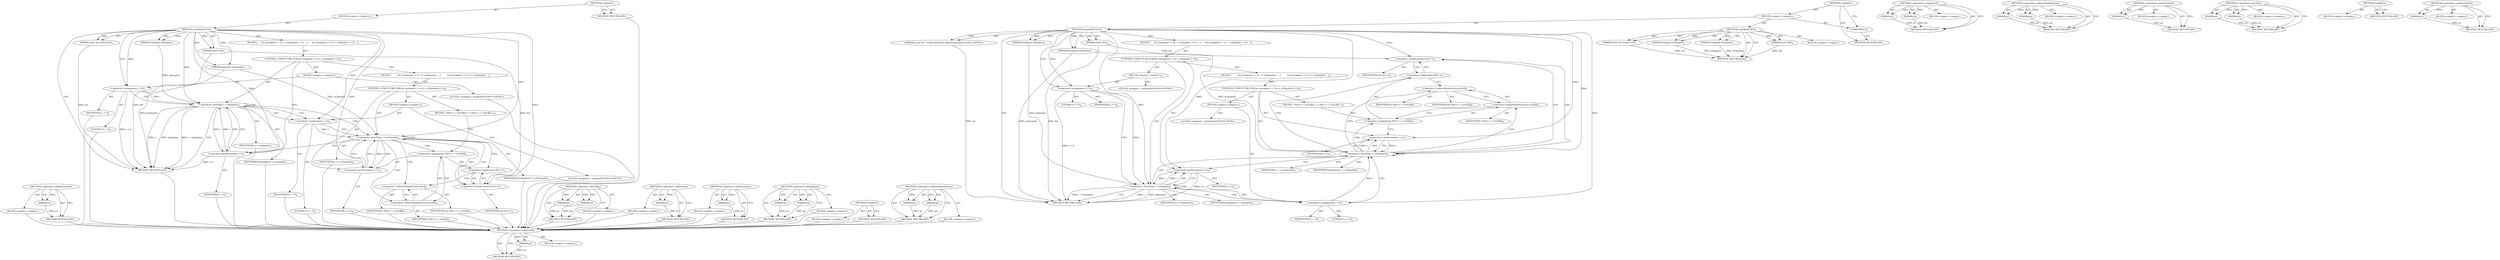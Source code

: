 digraph "&lt;operator&gt;.postIncrement" {
vulnerable_88 [label=<(METHOD,&lt;operator&gt;.postIncrement)>];
vulnerable_89 [label=<(PARAM,p1)>];
vulnerable_90 [label=<(BLOCK,&lt;empty&gt;,&lt;empty&gt;)>];
vulnerable_91 [label=<(METHOD_RETURN,ANY)>];
vulnerable_6 [label=<(METHOD,&lt;global&gt;)<SUB>1</SUB>>];
vulnerable_7 [label=<(BLOCK,&lt;empty&gt;,&lt;empty&gt;)<SUB>1</SUB>>];
vulnerable_8 [label=<(METHOD,copyMultiCh16)<SUB>1</SUB>>];
vulnerable_9 [label=<(PARAM,short *dst)<SUB>1</SUB>>];
vulnerable_10 [label=<(PARAM,const int *const *src)<SUB>1</SUB>>];
vulnerable_11 [label=<(PARAM,unsigned nSamples)<SUB>1</SUB>>];
vulnerable_12 [label=<(PARAM,unsigned nChannels)<SUB>1</SUB>>];
vulnerable_13 [label=<(BLOCK,{
     for (unsigned i = 0; i &lt; nSamples; ++i) ...,{
     for (unsigned i = 0; i &lt; nSamples; ++i) ...)<SUB>2</SUB>>];
vulnerable_14 [label=<(CONTROL_STRUCTURE,FOR,for (unsigned i = 0;i &lt; nSamples;++i))<SUB>3</SUB>>];
vulnerable_15 [label=<(BLOCK,&lt;empty&gt;,&lt;empty&gt;)<SUB>3</SUB>>];
vulnerable_16 [label="<(LOCAL,unsigned i: unsigned)<SUB>3</SUB>>"];
vulnerable_17 [label=<(&lt;operator&gt;.assignment,i = 0)<SUB>3</SUB>>];
vulnerable_18 [label=<(IDENTIFIER,i,i = 0)<SUB>3</SUB>>];
vulnerable_19 [label=<(LITERAL,0,i = 0)<SUB>3</SUB>>];
vulnerable_20 [label=<(&lt;operator&gt;.lessThan,i &lt; nSamples)<SUB>3</SUB>>];
vulnerable_21 [label=<(IDENTIFIER,i,i &lt; nSamples)<SUB>3</SUB>>];
vulnerable_22 [label=<(IDENTIFIER,nSamples,i &lt; nSamples)<SUB>3</SUB>>];
vulnerable_23 [label=<(&lt;operator&gt;.preIncrement,++i)<SUB>3</SUB>>];
vulnerable_24 [label=<(IDENTIFIER,i,++i)<SUB>3</SUB>>];
vulnerable_25 [label=<(BLOCK,{
         for (unsigned c = 0; c &lt; nChannels; ...,{
         for (unsigned c = 0; c &lt; nChannels; ...)<SUB>3</SUB>>];
vulnerable_26 [label=<(CONTROL_STRUCTURE,FOR,for (unsigned c = 0;c &lt; nChannels;++c))<SUB>4</SUB>>];
vulnerable_27 [label=<(BLOCK,&lt;empty&gt;,&lt;empty&gt;)<SUB>4</SUB>>];
vulnerable_28 [label="<(LOCAL,unsigned c: unsigned)<SUB>4</SUB>>"];
vulnerable_29 [label=<(&lt;operator&gt;.assignment,c = 0)<SUB>4</SUB>>];
vulnerable_30 [label=<(IDENTIFIER,c,c = 0)<SUB>4</SUB>>];
vulnerable_31 [label=<(LITERAL,0,c = 0)<SUB>4</SUB>>];
vulnerable_32 [label=<(&lt;operator&gt;.lessThan,c &lt; nChannels)<SUB>4</SUB>>];
vulnerable_33 [label=<(IDENTIFIER,c,c &lt; nChannels)<SUB>4</SUB>>];
vulnerable_34 [label=<(IDENTIFIER,nChannels,c &lt; nChannels)<SUB>4</SUB>>];
vulnerable_35 [label=<(&lt;operator&gt;.preIncrement,++c)<SUB>4</SUB>>];
vulnerable_36 [label=<(IDENTIFIER,c,++c)<SUB>4</SUB>>];
vulnerable_37 [label=<(BLOCK,{
 *dst++ = src[c][i];
 },{
 *dst++ = src[c][i];
 })<SUB>4</SUB>>];
vulnerable_38 [label=<(&lt;operator&gt;.assignment,*dst++ = src[c][i])<SUB>5</SUB>>];
vulnerable_39 [label=<(&lt;operator&gt;.indirection,*dst++)<SUB>5</SUB>>];
vulnerable_40 [label=<(&lt;operator&gt;.postIncrement,dst++)<SUB>5</SUB>>];
vulnerable_41 [label=<(IDENTIFIER,dst,dst++)<SUB>5</SUB>>];
vulnerable_42 [label=<(&lt;operator&gt;.indirectIndexAccess,src[c][i])<SUB>5</SUB>>];
vulnerable_43 [label=<(&lt;operator&gt;.indirectIndexAccess,src[c])<SUB>5</SUB>>];
vulnerable_44 [label=<(IDENTIFIER,src,*dst++ = src[c][i])<SUB>5</SUB>>];
vulnerable_45 [label=<(IDENTIFIER,c,*dst++ = src[c][i])<SUB>5</SUB>>];
vulnerable_46 [label=<(IDENTIFIER,i,*dst++ = src[c][i])<SUB>5</SUB>>];
vulnerable_47 [label=<(METHOD_RETURN,void)<SUB>1</SUB>>];
vulnerable_49 [label=<(METHOD_RETURN,ANY)<SUB>1</SUB>>];
vulnerable_75 [label=<(METHOD,&lt;operator&gt;.lessThan)>];
vulnerable_76 [label=<(PARAM,p1)>];
vulnerable_77 [label=<(PARAM,p2)>];
vulnerable_78 [label=<(BLOCK,&lt;empty&gt;,&lt;empty&gt;)>];
vulnerable_79 [label=<(METHOD_RETURN,ANY)>];
vulnerable_84 [label=<(METHOD,&lt;operator&gt;.indirection)>];
vulnerable_85 [label=<(PARAM,p1)>];
vulnerable_86 [label=<(BLOCK,&lt;empty&gt;,&lt;empty&gt;)>];
vulnerable_87 [label=<(METHOD_RETURN,ANY)>];
vulnerable_80 [label=<(METHOD,&lt;operator&gt;.preIncrement)>];
vulnerable_81 [label=<(PARAM,p1)>];
vulnerable_82 [label=<(BLOCK,&lt;empty&gt;,&lt;empty&gt;)>];
vulnerable_83 [label=<(METHOD_RETURN,ANY)>];
vulnerable_70 [label=<(METHOD,&lt;operator&gt;.assignment)>];
vulnerable_71 [label=<(PARAM,p1)>];
vulnerable_72 [label=<(PARAM,p2)>];
vulnerable_73 [label=<(BLOCK,&lt;empty&gt;,&lt;empty&gt;)>];
vulnerable_74 [label=<(METHOD_RETURN,ANY)>];
vulnerable_64 [label=<(METHOD,&lt;global&gt;)<SUB>1</SUB>>];
vulnerable_65 [label=<(BLOCK,&lt;empty&gt;,&lt;empty&gt;)>];
vulnerable_66 [label=<(METHOD_RETURN,ANY)>];
vulnerable_92 [label=<(METHOD,&lt;operator&gt;.indirectIndexAccess)>];
vulnerable_93 [label=<(PARAM,p1)>];
vulnerable_94 [label=<(PARAM,p2)>];
vulnerable_95 [label=<(BLOCK,&lt;empty&gt;,&lt;empty&gt;)>];
vulnerable_96 [label=<(METHOD_RETURN,ANY)>];
fixed_95 [label=<(METHOD,&lt;operator&gt;.indirection)>];
fixed_96 [label=<(PARAM,p1)>];
fixed_97 [label=<(BLOCK,&lt;empty&gt;,&lt;empty&gt;)>];
fixed_98 [label=<(METHOD_RETURN,ANY)>];
fixed_6 [label=<(METHOD,&lt;global&gt;)<SUB>1</SUB>>];
fixed_7 [label=<(BLOCK,&lt;empty&gt;,&lt;empty&gt;)<SUB>1</SUB>>];
fixed_8 [label=<(METHOD,copyMultiCh16)<SUB>1</SUB>>];
fixed_9 [label=<(PARAM,short *dst)<SUB>1</SUB>>];
fixed_10 [label=<(PARAM,const int *const *src)<SUB>1</SUB>>];
fixed_11 [label=<(PARAM,unsigned nSamples)<SUB>1</SUB>>];
fixed_12 [label=<(PARAM,unsigned nChannels)<SUB>1</SUB>>];
fixed_13 [label=<(BLOCK,&lt;empty&gt;,&lt;empty&gt;)>];
fixed_14 [label=<(METHOD_RETURN,void)<SUB>1</SUB>>];
fixed_16 [label=<(UNKNOWN,),))<SUB>1</SUB>>];
fixed_17 [label=<(METHOD,copyMultiCh16)<SUB>2</SUB>>];
fixed_18 [label=<(PARAM,short *dst)<SUB>2</SUB>>];
fixed_19 [label="<(PARAM,const int * src[FLACParser::kMaxChannels])<SUB>2</SUB>>"];
fixed_20 [label=<(PARAM,unsigned nSamples)<SUB>2</SUB>>];
fixed_21 [label=<(PARAM,unsigned nChannels)<SUB>2</SUB>>];
fixed_22 [label=<(BLOCK,{
     for (unsigned i = 0; i &lt; nSamples; ++i) ...,{
     for (unsigned i = 0; i &lt; nSamples; ++i) ...)<SUB>3</SUB>>];
fixed_23 [label=<(CONTROL_STRUCTURE,FOR,for (unsigned i = 0;i &lt; nSamples;++i))<SUB>4</SUB>>];
fixed_24 [label=<(BLOCK,&lt;empty&gt;,&lt;empty&gt;)<SUB>4</SUB>>];
fixed_25 [label="<(LOCAL,unsigned i: unsigned)<SUB>4</SUB>>"];
fixed_26 [label=<(&lt;operator&gt;.assignment,i = 0)<SUB>4</SUB>>];
fixed_27 [label=<(IDENTIFIER,i,i = 0)<SUB>4</SUB>>];
fixed_28 [label=<(LITERAL,0,i = 0)<SUB>4</SUB>>];
fixed_29 [label=<(&lt;operator&gt;.lessThan,i &lt; nSamples)<SUB>4</SUB>>];
fixed_30 [label=<(IDENTIFIER,i,i &lt; nSamples)<SUB>4</SUB>>];
fixed_31 [label=<(IDENTIFIER,nSamples,i &lt; nSamples)<SUB>4</SUB>>];
fixed_32 [label=<(&lt;operator&gt;.preIncrement,++i)<SUB>4</SUB>>];
fixed_33 [label=<(IDENTIFIER,i,++i)<SUB>4</SUB>>];
fixed_34 [label=<(BLOCK,{
         for (unsigned c = 0; c &lt; nChannels; ...,{
         for (unsigned c = 0; c &lt; nChannels; ...)<SUB>4</SUB>>];
fixed_35 [label=<(CONTROL_STRUCTURE,FOR,for (unsigned c = 0;c &lt; nChannels;++c))<SUB>5</SUB>>];
fixed_36 [label=<(BLOCK,&lt;empty&gt;,&lt;empty&gt;)<SUB>5</SUB>>];
fixed_37 [label="<(LOCAL,unsigned c: unsigned)<SUB>5</SUB>>"];
fixed_38 [label=<(&lt;operator&gt;.assignment,c = 0)<SUB>5</SUB>>];
fixed_39 [label=<(IDENTIFIER,c,c = 0)<SUB>5</SUB>>];
fixed_40 [label=<(LITERAL,0,c = 0)<SUB>5</SUB>>];
fixed_41 [label=<(&lt;operator&gt;.lessThan,c &lt; nChannels)<SUB>5</SUB>>];
fixed_42 [label=<(IDENTIFIER,c,c &lt; nChannels)<SUB>5</SUB>>];
fixed_43 [label=<(IDENTIFIER,nChannels,c &lt; nChannels)<SUB>5</SUB>>];
fixed_44 [label=<(&lt;operator&gt;.preIncrement,++c)<SUB>5</SUB>>];
fixed_45 [label=<(IDENTIFIER,c,++c)<SUB>5</SUB>>];
fixed_46 [label=<(BLOCK,{
 *dst++ = src[c][i];
 },{
 *dst++ = src[c][i];
 })<SUB>5</SUB>>];
fixed_47 [label=<(&lt;operator&gt;.assignment,*dst++ = src[c][i])<SUB>6</SUB>>];
fixed_48 [label=<(&lt;operator&gt;.indirection,*dst++)<SUB>6</SUB>>];
fixed_49 [label=<(&lt;operator&gt;.postIncrement,dst++)<SUB>6</SUB>>];
fixed_50 [label=<(IDENTIFIER,dst,dst++)<SUB>6</SUB>>];
fixed_51 [label=<(&lt;operator&gt;.indirectIndexAccess,src[c][i])<SUB>6</SUB>>];
fixed_52 [label=<(&lt;operator&gt;.indirectIndexAccess,src[c])<SUB>6</SUB>>];
fixed_53 [label=<(IDENTIFIER,src,*dst++ = src[c][i])<SUB>6</SUB>>];
fixed_54 [label=<(IDENTIFIER,c,*dst++ = src[c][i])<SUB>6</SUB>>];
fixed_55 [label=<(IDENTIFIER,i,*dst++ = src[c][i])<SUB>6</SUB>>];
fixed_56 [label=<(METHOD_RETURN,void)<SUB>2</SUB>>];
fixed_58 [label=<(METHOD_RETURN,ANY)<SUB>1</SUB>>];
fixed_81 [label=<(METHOD,&lt;operator&gt;.assignment)>];
fixed_82 [label=<(PARAM,p1)>];
fixed_83 [label=<(PARAM,p2)>];
fixed_84 [label=<(BLOCK,&lt;empty&gt;,&lt;empty&gt;)>];
fixed_85 [label=<(METHOD_RETURN,ANY)>];
fixed_103 [label=<(METHOD,&lt;operator&gt;.indirectIndexAccess)>];
fixed_104 [label=<(PARAM,p1)>];
fixed_105 [label=<(PARAM,p2)>];
fixed_106 [label=<(BLOCK,&lt;empty&gt;,&lt;empty&gt;)>];
fixed_107 [label=<(METHOD_RETURN,ANY)>];
fixed_91 [label=<(METHOD,&lt;operator&gt;.preIncrement)>];
fixed_92 [label=<(PARAM,p1)>];
fixed_93 [label=<(BLOCK,&lt;empty&gt;,&lt;empty&gt;)>];
fixed_94 [label=<(METHOD_RETURN,ANY)>];
fixed_86 [label=<(METHOD,&lt;operator&gt;.lessThan)>];
fixed_87 [label=<(PARAM,p1)>];
fixed_88 [label=<(PARAM,p2)>];
fixed_89 [label=<(BLOCK,&lt;empty&gt;,&lt;empty&gt;)>];
fixed_90 [label=<(METHOD_RETURN,ANY)>];
fixed_75 [label=<(METHOD,&lt;global&gt;)<SUB>1</SUB>>];
fixed_76 [label=<(BLOCK,&lt;empty&gt;,&lt;empty&gt;)>];
fixed_77 [label=<(METHOD_RETURN,ANY)>];
fixed_99 [label=<(METHOD,&lt;operator&gt;.postIncrement)>];
fixed_100 [label=<(PARAM,p1)>];
fixed_101 [label=<(BLOCK,&lt;empty&gt;,&lt;empty&gt;)>];
fixed_102 [label=<(METHOD_RETURN,ANY)>];
vulnerable_88 -> vulnerable_89  [key=0, label="AST: "];
vulnerable_88 -> vulnerable_89  [key=1, label="DDG: "];
vulnerable_88 -> vulnerable_90  [key=0, label="AST: "];
vulnerable_88 -> vulnerable_91  [key=0, label="AST: "];
vulnerable_88 -> vulnerable_91  [key=1, label="CFG: "];
vulnerable_89 -> vulnerable_91  [key=0, label="DDG: p1"];
vulnerable_90 -> fixed_95  [key=0];
vulnerable_91 -> fixed_95  [key=0];
vulnerable_6 -> vulnerable_7  [key=0, label="AST: "];
vulnerable_6 -> vulnerable_49  [key=0, label="AST: "];
vulnerable_6 -> vulnerable_49  [key=1, label="CFG: "];
vulnerable_7 -> vulnerable_8  [key=0, label="AST: "];
vulnerable_8 -> vulnerable_9  [key=0, label="AST: "];
vulnerable_8 -> vulnerable_9  [key=1, label="DDG: "];
vulnerable_8 -> vulnerable_10  [key=0, label="AST: "];
vulnerable_8 -> vulnerable_10  [key=1, label="DDG: "];
vulnerable_8 -> vulnerable_11  [key=0, label="AST: "];
vulnerable_8 -> vulnerable_11  [key=1, label="DDG: "];
vulnerable_8 -> vulnerable_12  [key=0, label="AST: "];
vulnerable_8 -> vulnerable_12  [key=1, label="DDG: "];
vulnerable_8 -> vulnerable_13  [key=0, label="AST: "];
vulnerable_8 -> vulnerable_47  [key=0, label="AST: "];
vulnerable_8 -> vulnerable_17  [key=0, label="CFG: "];
vulnerable_8 -> vulnerable_17  [key=1, label="DDG: "];
vulnerable_8 -> vulnerable_20  [key=0, label="DDG: "];
vulnerable_8 -> vulnerable_23  [key=0, label="DDG: "];
vulnerable_8 -> vulnerable_29  [key=0, label="DDG: "];
vulnerable_8 -> vulnerable_32  [key=0, label="DDG: "];
vulnerable_8 -> vulnerable_35  [key=0, label="DDG: "];
vulnerable_8 -> vulnerable_40  [key=0, label="DDG: "];
vulnerable_9 -> vulnerable_47  [key=0, label="DDG: dst"];
vulnerable_9 -> vulnerable_40  [key=0, label="DDG: dst"];
vulnerable_10 -> vulnerable_47  [key=0, label="DDG: src"];
vulnerable_11 -> vulnerable_20  [key=0, label="DDG: nSamples"];
vulnerable_12 -> vulnerable_47  [key=0, label="DDG: nChannels"];
vulnerable_12 -> vulnerable_32  [key=0, label="DDG: nChannels"];
vulnerable_13 -> vulnerable_14  [key=0, label="AST: "];
vulnerable_14 -> vulnerable_15  [key=0, label="AST: "];
vulnerable_14 -> vulnerable_20  [key=0, label="AST: "];
vulnerable_14 -> vulnerable_23  [key=0, label="AST: "];
vulnerable_14 -> vulnerable_25  [key=0, label="AST: "];
vulnerable_15 -> vulnerable_16  [key=0, label="AST: "];
vulnerable_15 -> vulnerable_17  [key=0, label="AST: "];
vulnerable_16 -> fixed_95  [key=0];
vulnerable_17 -> vulnerable_18  [key=0, label="AST: "];
vulnerable_17 -> vulnerable_19  [key=0, label="AST: "];
vulnerable_17 -> vulnerable_20  [key=0, label="CFG: "];
vulnerable_17 -> vulnerable_20  [key=1, label="DDG: i"];
vulnerable_17 -> vulnerable_47  [key=0, label="DDG: i = 0"];
vulnerable_18 -> fixed_95  [key=0];
vulnerable_19 -> fixed_95  [key=0];
vulnerable_20 -> vulnerable_21  [key=0, label="AST: "];
vulnerable_20 -> vulnerable_22  [key=0, label="AST: "];
vulnerable_20 -> vulnerable_47  [key=0, label="CFG: "];
vulnerable_20 -> vulnerable_47  [key=1, label="DDG: i"];
vulnerable_20 -> vulnerable_47  [key=2, label="DDG: nSamples"];
vulnerable_20 -> vulnerable_47  [key=3, label="DDG: i &lt; nSamples"];
vulnerable_20 -> vulnerable_29  [key=0, label="CFG: "];
vulnerable_20 -> vulnerable_29  [key=1, label="CDG: "];
vulnerable_20 -> vulnerable_23  [key=0, label="DDG: i"];
vulnerable_20 -> vulnerable_23  [key=1, label="CDG: "];
vulnerable_20 -> vulnerable_32  [key=0, label="CDG: "];
vulnerable_20 -> vulnerable_20  [key=0, label="CDG: "];
vulnerable_21 -> fixed_95  [key=0];
vulnerable_22 -> fixed_95  [key=0];
vulnerable_23 -> vulnerable_24  [key=0, label="AST: "];
vulnerable_23 -> vulnerable_20  [key=0, label="CFG: "];
vulnerable_23 -> vulnerable_20  [key=1, label="DDG: i"];
vulnerable_23 -> vulnerable_47  [key=0, label="DDG: ++i"];
vulnerable_24 -> fixed_95  [key=0];
vulnerable_25 -> vulnerable_26  [key=0, label="AST: "];
vulnerable_26 -> vulnerable_27  [key=0, label="AST: "];
vulnerable_26 -> vulnerable_32  [key=0, label="AST: "];
vulnerable_26 -> vulnerable_35  [key=0, label="AST: "];
vulnerable_26 -> vulnerable_37  [key=0, label="AST: "];
vulnerable_27 -> vulnerable_28  [key=0, label="AST: "];
vulnerable_27 -> vulnerable_29  [key=0, label="AST: "];
vulnerable_28 -> fixed_95  [key=0];
vulnerable_29 -> vulnerable_30  [key=0, label="AST: "];
vulnerable_29 -> vulnerable_31  [key=0, label="AST: "];
vulnerable_29 -> vulnerable_32  [key=0, label="CFG: "];
vulnerable_29 -> vulnerable_32  [key=1, label="DDG: c"];
vulnerable_30 -> fixed_95  [key=0];
vulnerable_31 -> fixed_95  [key=0];
vulnerable_32 -> vulnerable_33  [key=0, label="AST: "];
vulnerable_32 -> vulnerable_34  [key=0, label="AST: "];
vulnerable_32 -> vulnerable_40  [key=0, label="CFG: "];
vulnerable_32 -> vulnerable_40  [key=1, label="CDG: "];
vulnerable_32 -> vulnerable_23  [key=0, label="CFG: "];
vulnerable_32 -> vulnerable_35  [key=0, label="DDG: c"];
vulnerable_32 -> vulnerable_35  [key=1, label="CDG: "];
vulnerable_32 -> vulnerable_32  [key=0, label="CDG: "];
vulnerable_32 -> vulnerable_42  [key=0, label="CDG: "];
vulnerable_32 -> vulnerable_38  [key=0, label="CDG: "];
vulnerable_32 -> vulnerable_39  [key=0, label="CDG: "];
vulnerable_32 -> vulnerable_43  [key=0, label="CDG: "];
vulnerable_33 -> fixed_95  [key=0];
vulnerable_34 -> fixed_95  [key=0];
vulnerable_35 -> vulnerable_36  [key=0, label="AST: "];
vulnerable_35 -> vulnerable_32  [key=0, label="CFG: "];
vulnerable_35 -> vulnerable_32  [key=1, label="DDG: c"];
vulnerable_36 -> fixed_95  [key=0];
vulnerable_37 -> vulnerable_38  [key=0, label="AST: "];
vulnerable_38 -> vulnerable_39  [key=0, label="AST: "];
vulnerable_38 -> vulnerable_42  [key=0, label="AST: "];
vulnerable_38 -> vulnerable_35  [key=0, label="CFG: "];
vulnerable_39 -> vulnerable_40  [key=0, label="AST: "];
vulnerable_39 -> vulnerable_43  [key=0, label="CFG: "];
vulnerable_40 -> vulnerable_41  [key=0, label="AST: "];
vulnerable_40 -> vulnerable_39  [key=0, label="CFG: "];
vulnerable_41 -> fixed_95  [key=0];
vulnerable_42 -> vulnerable_43  [key=0, label="AST: "];
vulnerable_42 -> vulnerable_46  [key=0, label="AST: "];
vulnerable_42 -> vulnerable_38  [key=0, label="CFG: "];
vulnerable_43 -> vulnerable_44  [key=0, label="AST: "];
vulnerable_43 -> vulnerable_45  [key=0, label="AST: "];
vulnerable_43 -> vulnerable_42  [key=0, label="CFG: "];
vulnerable_44 -> fixed_95  [key=0];
vulnerable_45 -> fixed_95  [key=0];
vulnerable_46 -> fixed_95  [key=0];
vulnerable_47 -> fixed_95  [key=0];
vulnerable_49 -> fixed_95  [key=0];
vulnerable_75 -> vulnerable_76  [key=0, label="AST: "];
vulnerable_75 -> vulnerable_76  [key=1, label="DDG: "];
vulnerable_75 -> vulnerable_78  [key=0, label="AST: "];
vulnerable_75 -> vulnerable_77  [key=0, label="AST: "];
vulnerable_75 -> vulnerable_77  [key=1, label="DDG: "];
vulnerable_75 -> vulnerable_79  [key=0, label="AST: "];
vulnerable_75 -> vulnerable_79  [key=1, label="CFG: "];
vulnerable_76 -> vulnerable_79  [key=0, label="DDG: p1"];
vulnerable_77 -> vulnerable_79  [key=0, label="DDG: p2"];
vulnerable_78 -> fixed_95  [key=0];
vulnerable_79 -> fixed_95  [key=0];
vulnerable_84 -> vulnerable_85  [key=0, label="AST: "];
vulnerable_84 -> vulnerable_85  [key=1, label="DDG: "];
vulnerable_84 -> vulnerable_86  [key=0, label="AST: "];
vulnerable_84 -> vulnerable_87  [key=0, label="AST: "];
vulnerable_84 -> vulnerable_87  [key=1, label="CFG: "];
vulnerable_85 -> vulnerable_87  [key=0, label="DDG: p1"];
vulnerable_86 -> fixed_95  [key=0];
vulnerable_87 -> fixed_95  [key=0];
vulnerable_80 -> vulnerable_81  [key=0, label="AST: "];
vulnerable_80 -> vulnerable_81  [key=1, label="DDG: "];
vulnerable_80 -> vulnerable_82  [key=0, label="AST: "];
vulnerable_80 -> vulnerable_83  [key=0, label="AST: "];
vulnerable_80 -> vulnerable_83  [key=1, label="CFG: "];
vulnerable_81 -> vulnerable_83  [key=0, label="DDG: p1"];
vulnerable_82 -> fixed_95  [key=0];
vulnerable_83 -> fixed_95  [key=0];
vulnerable_70 -> vulnerable_71  [key=0, label="AST: "];
vulnerable_70 -> vulnerable_71  [key=1, label="DDG: "];
vulnerable_70 -> vulnerable_73  [key=0, label="AST: "];
vulnerable_70 -> vulnerable_72  [key=0, label="AST: "];
vulnerable_70 -> vulnerable_72  [key=1, label="DDG: "];
vulnerable_70 -> vulnerable_74  [key=0, label="AST: "];
vulnerable_70 -> vulnerable_74  [key=1, label="CFG: "];
vulnerable_71 -> vulnerable_74  [key=0, label="DDG: p1"];
vulnerable_72 -> vulnerable_74  [key=0, label="DDG: p2"];
vulnerable_73 -> fixed_95  [key=0];
vulnerable_74 -> fixed_95  [key=0];
vulnerable_64 -> vulnerable_65  [key=0, label="AST: "];
vulnerable_64 -> vulnerable_66  [key=0, label="AST: "];
vulnerable_64 -> vulnerable_66  [key=1, label="CFG: "];
vulnerable_65 -> fixed_95  [key=0];
vulnerable_66 -> fixed_95  [key=0];
vulnerable_92 -> vulnerable_93  [key=0, label="AST: "];
vulnerable_92 -> vulnerable_93  [key=1, label="DDG: "];
vulnerable_92 -> vulnerable_95  [key=0, label="AST: "];
vulnerable_92 -> vulnerable_94  [key=0, label="AST: "];
vulnerable_92 -> vulnerable_94  [key=1, label="DDG: "];
vulnerable_92 -> vulnerable_96  [key=0, label="AST: "];
vulnerable_92 -> vulnerable_96  [key=1, label="CFG: "];
vulnerable_93 -> vulnerable_96  [key=0, label="DDG: p1"];
vulnerable_94 -> vulnerable_96  [key=0, label="DDG: p2"];
vulnerable_95 -> fixed_95  [key=0];
vulnerable_96 -> fixed_95  [key=0];
fixed_95 -> fixed_96  [key=0, label="AST: "];
fixed_95 -> fixed_96  [key=1, label="DDG: "];
fixed_95 -> fixed_97  [key=0, label="AST: "];
fixed_95 -> fixed_98  [key=0, label="AST: "];
fixed_95 -> fixed_98  [key=1, label="CFG: "];
fixed_96 -> fixed_98  [key=0, label="DDG: p1"];
fixed_6 -> fixed_7  [key=0, label="AST: "];
fixed_6 -> fixed_58  [key=0, label="AST: "];
fixed_6 -> fixed_16  [key=0, label="CFG: "];
fixed_7 -> fixed_8  [key=0, label="AST: "];
fixed_7 -> fixed_16  [key=0, label="AST: "];
fixed_7 -> fixed_17  [key=0, label="AST: "];
fixed_8 -> fixed_9  [key=0, label="AST: "];
fixed_8 -> fixed_9  [key=1, label="DDG: "];
fixed_8 -> fixed_10  [key=0, label="AST: "];
fixed_8 -> fixed_10  [key=1, label="DDG: "];
fixed_8 -> fixed_11  [key=0, label="AST: "];
fixed_8 -> fixed_11  [key=1, label="DDG: "];
fixed_8 -> fixed_12  [key=0, label="AST: "];
fixed_8 -> fixed_12  [key=1, label="DDG: "];
fixed_8 -> fixed_13  [key=0, label="AST: "];
fixed_8 -> fixed_14  [key=0, label="AST: "];
fixed_8 -> fixed_14  [key=1, label="CFG: "];
fixed_9 -> fixed_14  [key=0, label="DDG: dst"];
fixed_10 -> fixed_14  [key=0, label="DDG: src"];
fixed_11 -> fixed_14  [key=0, label="DDG: nSamples"];
fixed_12 -> fixed_14  [key=0, label="DDG: nChannels"];
fixed_16 -> fixed_58  [key=0, label="CFG: "];
fixed_17 -> fixed_18  [key=0, label="AST: "];
fixed_17 -> fixed_18  [key=1, label="DDG: "];
fixed_17 -> fixed_19  [key=0, label="AST: "];
fixed_17 -> fixed_19  [key=1, label="DDG: "];
fixed_17 -> fixed_20  [key=0, label="AST: "];
fixed_17 -> fixed_20  [key=1, label="DDG: "];
fixed_17 -> fixed_21  [key=0, label="AST: "];
fixed_17 -> fixed_21  [key=1, label="DDG: "];
fixed_17 -> fixed_22  [key=0, label="AST: "];
fixed_17 -> fixed_56  [key=0, label="AST: "];
fixed_17 -> fixed_26  [key=0, label="CFG: "];
fixed_17 -> fixed_26  [key=1, label="DDG: "];
fixed_17 -> fixed_29  [key=0, label="DDG: "];
fixed_17 -> fixed_32  [key=0, label="DDG: "];
fixed_17 -> fixed_38  [key=0, label="DDG: "];
fixed_17 -> fixed_41  [key=0, label="DDG: "];
fixed_17 -> fixed_44  [key=0, label="DDG: "];
fixed_17 -> fixed_49  [key=0, label="DDG: "];
fixed_18 -> fixed_56  [key=0, label="DDG: dst"];
fixed_18 -> fixed_49  [key=0, label="DDG: dst"];
fixed_19 -> fixed_56  [key=0, label="DDG: src"];
fixed_20 -> fixed_29  [key=0, label="DDG: nSamples"];
fixed_21 -> fixed_56  [key=0, label="DDG: nChannels"];
fixed_21 -> fixed_41  [key=0, label="DDG: nChannels"];
fixed_22 -> fixed_23  [key=0, label="AST: "];
fixed_23 -> fixed_24  [key=0, label="AST: "];
fixed_23 -> fixed_29  [key=0, label="AST: "];
fixed_23 -> fixed_32  [key=0, label="AST: "];
fixed_23 -> fixed_34  [key=0, label="AST: "];
fixed_24 -> fixed_25  [key=0, label="AST: "];
fixed_24 -> fixed_26  [key=0, label="AST: "];
fixed_26 -> fixed_27  [key=0, label="AST: "];
fixed_26 -> fixed_28  [key=0, label="AST: "];
fixed_26 -> fixed_29  [key=0, label="CFG: "];
fixed_26 -> fixed_29  [key=1, label="DDG: i"];
fixed_26 -> fixed_56  [key=0, label="DDG: i = 0"];
fixed_29 -> fixed_30  [key=0, label="AST: "];
fixed_29 -> fixed_31  [key=0, label="AST: "];
fixed_29 -> fixed_56  [key=0, label="CFG: "];
fixed_29 -> fixed_56  [key=1, label="DDG: i"];
fixed_29 -> fixed_56  [key=2, label="DDG: nSamples"];
fixed_29 -> fixed_56  [key=3, label="DDG: i &lt; nSamples"];
fixed_29 -> fixed_38  [key=0, label="CFG: "];
fixed_29 -> fixed_38  [key=1, label="CDG: "];
fixed_29 -> fixed_32  [key=0, label="DDG: i"];
fixed_29 -> fixed_32  [key=1, label="CDG: "];
fixed_29 -> fixed_29  [key=0, label="CDG: "];
fixed_29 -> fixed_41  [key=0, label="CDG: "];
fixed_32 -> fixed_33  [key=0, label="AST: "];
fixed_32 -> fixed_29  [key=0, label="CFG: "];
fixed_32 -> fixed_29  [key=1, label="DDG: i"];
fixed_32 -> fixed_56  [key=0, label="DDG: ++i"];
fixed_34 -> fixed_35  [key=0, label="AST: "];
fixed_35 -> fixed_36  [key=0, label="AST: "];
fixed_35 -> fixed_41  [key=0, label="AST: "];
fixed_35 -> fixed_44  [key=0, label="AST: "];
fixed_35 -> fixed_46  [key=0, label="AST: "];
fixed_36 -> fixed_37  [key=0, label="AST: "];
fixed_36 -> fixed_38  [key=0, label="AST: "];
fixed_38 -> fixed_39  [key=0, label="AST: "];
fixed_38 -> fixed_40  [key=0, label="AST: "];
fixed_38 -> fixed_41  [key=0, label="CFG: "];
fixed_38 -> fixed_41  [key=1, label="DDG: c"];
fixed_41 -> fixed_42  [key=0, label="AST: "];
fixed_41 -> fixed_43  [key=0, label="AST: "];
fixed_41 -> fixed_49  [key=0, label="CFG: "];
fixed_41 -> fixed_49  [key=1, label="CDG: "];
fixed_41 -> fixed_32  [key=0, label="CFG: "];
fixed_41 -> fixed_44  [key=0, label="DDG: c"];
fixed_41 -> fixed_44  [key=1, label="CDG: "];
fixed_41 -> fixed_47  [key=0, label="CDG: "];
fixed_41 -> fixed_48  [key=0, label="CDG: "];
fixed_41 -> fixed_51  [key=0, label="CDG: "];
fixed_41 -> fixed_52  [key=0, label="CDG: "];
fixed_41 -> fixed_41  [key=0, label="CDG: "];
fixed_44 -> fixed_45  [key=0, label="AST: "];
fixed_44 -> fixed_41  [key=0, label="CFG: "];
fixed_44 -> fixed_41  [key=1, label="DDG: c"];
fixed_46 -> fixed_47  [key=0, label="AST: "];
fixed_47 -> fixed_48  [key=0, label="AST: "];
fixed_47 -> fixed_51  [key=0, label="AST: "];
fixed_47 -> fixed_44  [key=0, label="CFG: "];
fixed_48 -> fixed_49  [key=0, label="AST: "];
fixed_48 -> fixed_52  [key=0, label="CFG: "];
fixed_49 -> fixed_50  [key=0, label="AST: "];
fixed_49 -> fixed_48  [key=0, label="CFG: "];
fixed_51 -> fixed_52  [key=0, label="AST: "];
fixed_51 -> fixed_55  [key=0, label="AST: "];
fixed_51 -> fixed_47  [key=0, label="CFG: "];
fixed_52 -> fixed_53  [key=0, label="AST: "];
fixed_52 -> fixed_54  [key=0, label="AST: "];
fixed_52 -> fixed_51  [key=0, label="CFG: "];
fixed_81 -> fixed_82  [key=0, label="AST: "];
fixed_81 -> fixed_82  [key=1, label="DDG: "];
fixed_81 -> fixed_84  [key=0, label="AST: "];
fixed_81 -> fixed_83  [key=0, label="AST: "];
fixed_81 -> fixed_83  [key=1, label="DDG: "];
fixed_81 -> fixed_85  [key=0, label="AST: "];
fixed_81 -> fixed_85  [key=1, label="CFG: "];
fixed_82 -> fixed_85  [key=0, label="DDG: p1"];
fixed_83 -> fixed_85  [key=0, label="DDG: p2"];
fixed_103 -> fixed_104  [key=0, label="AST: "];
fixed_103 -> fixed_104  [key=1, label="DDG: "];
fixed_103 -> fixed_106  [key=0, label="AST: "];
fixed_103 -> fixed_105  [key=0, label="AST: "];
fixed_103 -> fixed_105  [key=1, label="DDG: "];
fixed_103 -> fixed_107  [key=0, label="AST: "];
fixed_103 -> fixed_107  [key=1, label="CFG: "];
fixed_104 -> fixed_107  [key=0, label="DDG: p1"];
fixed_105 -> fixed_107  [key=0, label="DDG: p2"];
fixed_91 -> fixed_92  [key=0, label="AST: "];
fixed_91 -> fixed_92  [key=1, label="DDG: "];
fixed_91 -> fixed_93  [key=0, label="AST: "];
fixed_91 -> fixed_94  [key=0, label="AST: "];
fixed_91 -> fixed_94  [key=1, label="CFG: "];
fixed_92 -> fixed_94  [key=0, label="DDG: p1"];
fixed_86 -> fixed_87  [key=0, label="AST: "];
fixed_86 -> fixed_87  [key=1, label="DDG: "];
fixed_86 -> fixed_89  [key=0, label="AST: "];
fixed_86 -> fixed_88  [key=0, label="AST: "];
fixed_86 -> fixed_88  [key=1, label="DDG: "];
fixed_86 -> fixed_90  [key=0, label="AST: "];
fixed_86 -> fixed_90  [key=1, label="CFG: "];
fixed_87 -> fixed_90  [key=0, label="DDG: p1"];
fixed_88 -> fixed_90  [key=0, label="DDG: p2"];
fixed_75 -> fixed_76  [key=0, label="AST: "];
fixed_75 -> fixed_77  [key=0, label="AST: "];
fixed_75 -> fixed_77  [key=1, label="CFG: "];
fixed_99 -> fixed_100  [key=0, label="AST: "];
fixed_99 -> fixed_100  [key=1, label="DDG: "];
fixed_99 -> fixed_101  [key=0, label="AST: "];
fixed_99 -> fixed_102  [key=0, label="AST: "];
fixed_99 -> fixed_102  [key=1, label="CFG: "];
fixed_100 -> fixed_102  [key=0, label="DDG: p1"];
}
